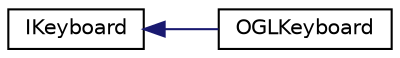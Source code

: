 digraph "Graphical Class Hierarchy"
{
  edge [fontname="Helvetica",fontsize="10",labelfontname="Helvetica",labelfontsize="10"];
  node [fontname="Helvetica",fontsize="10",shape=record];
  rankdir="LR";
  Node1 [label="IKeyboard",height=0.2,width=0.4,color="black", fillcolor="white", style="filled",URL="$class_i_keyboard.html",tooltip="Keyboard. "];
  Node1 -> Node2 [dir="back",color="midnightblue",fontsize="10",style="solid",fontname="Helvetica"];
  Node2 [label="OGLKeyboard",height=0.2,width=0.4,color="black", fillcolor="white", style="filled",URL="$class_o_g_l_keyboard.html",tooltip="OpenGL Keyboard Implementation. "];
}
